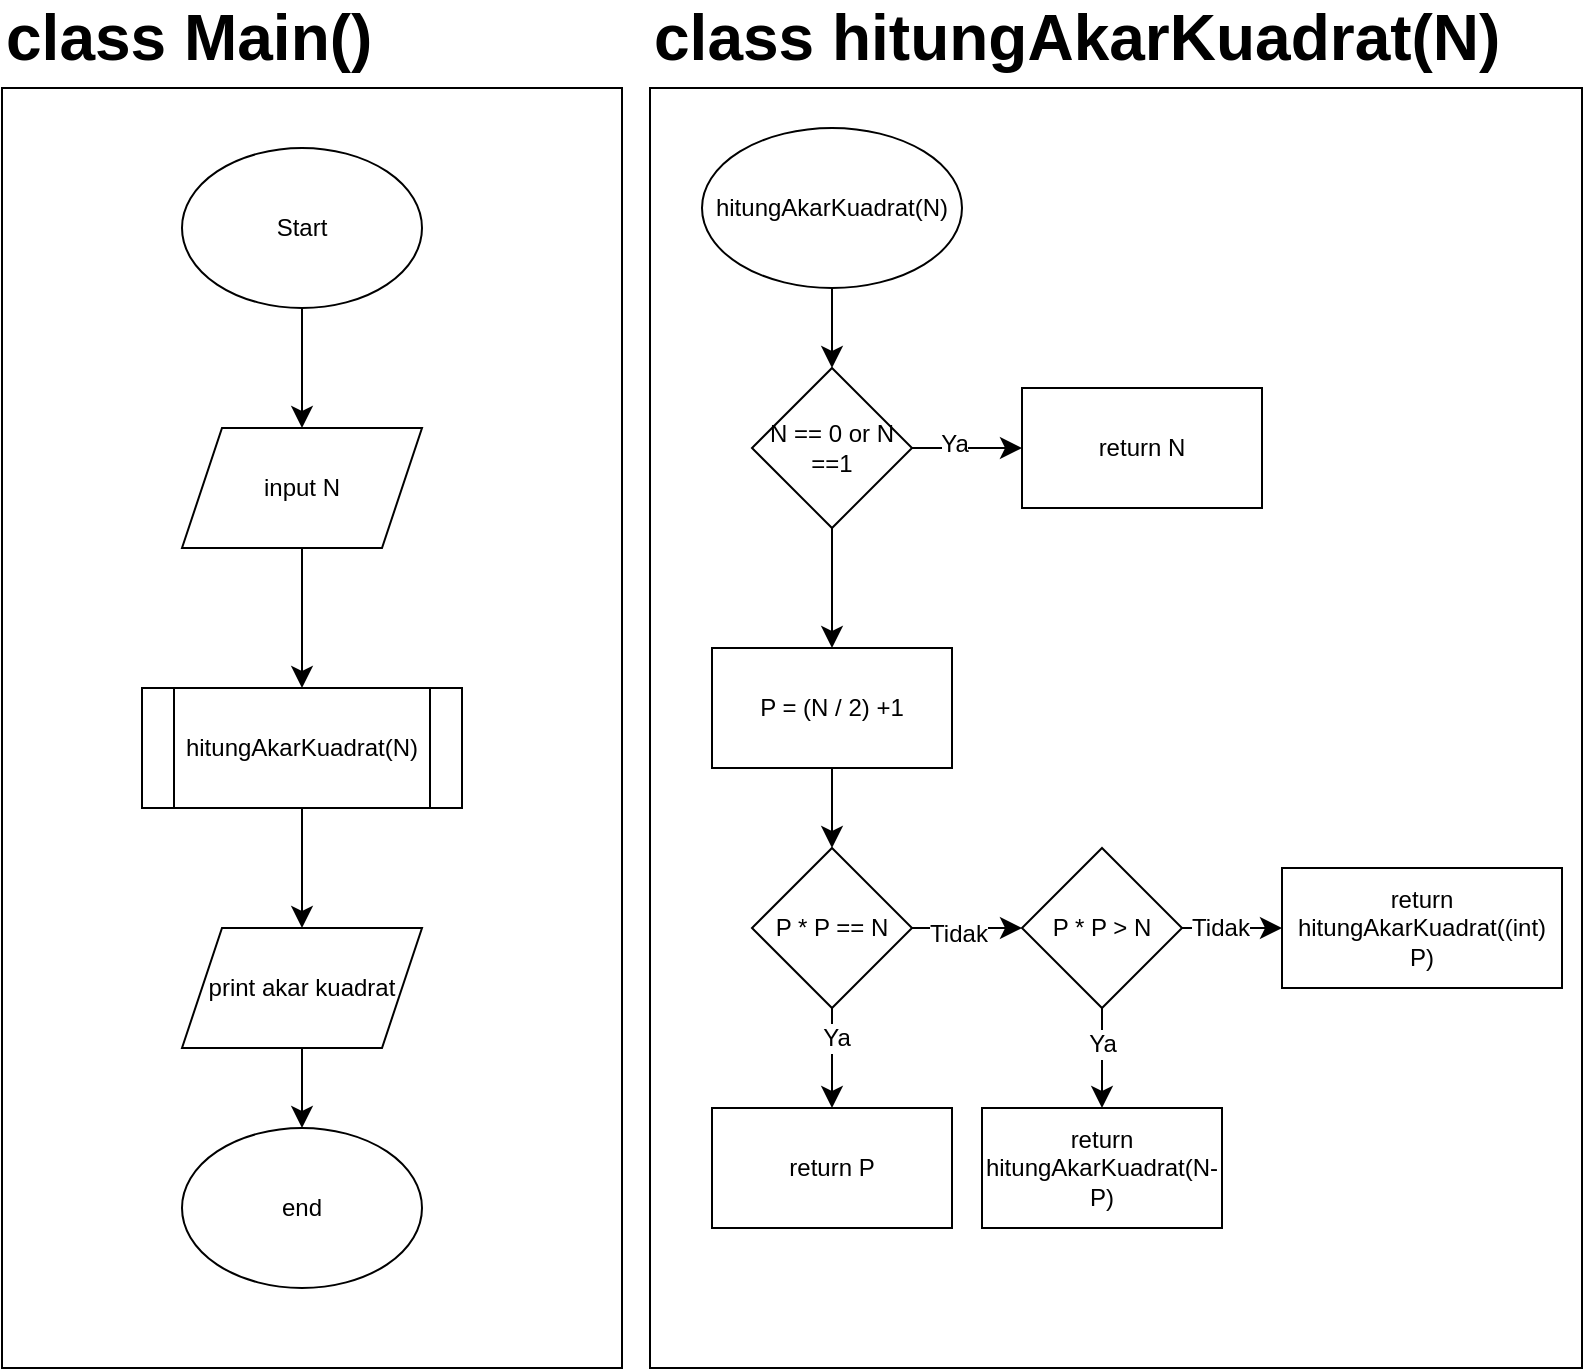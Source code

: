 <mxfile version="24.0.2" type="device">
  <diagram id="C5RBs43oDa-KdzZeNtuy" name="Page-1">
    <mxGraphModel dx="1480" dy="1884" grid="1" gridSize="10" guides="1" tooltips="1" connect="1" arrows="1" fold="1" page="1" pageScale="1" pageWidth="827" pageHeight="1169" math="0" shadow="0">
      <root>
        <mxCell id="WIyWlLk6GJQsqaUBKTNV-0" />
        <mxCell id="WIyWlLk6GJQsqaUBKTNV-1" parent="WIyWlLk6GJQsqaUBKTNV-0" />
        <mxCell id="NgESMKOrmig5vyjbEju0-39" value="" style="group" vertex="1" connectable="0" parent="WIyWlLk6GJQsqaUBKTNV-1">
          <mxGeometry x="30" y="40" width="310" height="680" as="geometry" />
        </mxCell>
        <mxCell id="NgESMKOrmig5vyjbEju0-9" value="" style="rounded=0;whiteSpace=wrap;html=1;fillColor=none;container=0;" vertex="1" parent="NgESMKOrmig5vyjbEju0-39">
          <mxGeometry y="40" width="310" height="640" as="geometry" />
        </mxCell>
        <mxCell id="NgESMKOrmig5vyjbEju0-11" value="&lt;font style=&quot;font-size: 32px;&quot;&gt;&lt;b style=&quot;font-size: 32px;&quot;&gt;class Main()&lt;/b&gt;&lt;/font&gt;" style="text;html=1;align=left;verticalAlign=middle;whiteSpace=wrap;rounded=0;fontSize=32;container=0;" vertex="1" parent="NgESMKOrmig5vyjbEju0-39">
          <mxGeometry width="220" height="30" as="geometry" />
        </mxCell>
        <mxCell id="NgESMKOrmig5vyjbEju0-2" style="edgeStyle=none;curved=1;rounded=0;orthogonalLoop=1;jettySize=auto;html=1;entryX=0.5;entryY=0;entryDx=0;entryDy=0;fontSize=12;startSize=8;endSize=8;" edge="1" parent="NgESMKOrmig5vyjbEju0-39" source="NgESMKOrmig5vyjbEju0-0" target="NgESMKOrmig5vyjbEju0-1">
          <mxGeometry relative="1" as="geometry" />
        </mxCell>
        <mxCell id="NgESMKOrmig5vyjbEju0-0" value="Start" style="ellipse;whiteSpace=wrap;html=1;container=0;" vertex="1" parent="NgESMKOrmig5vyjbEju0-39">
          <mxGeometry x="90" y="70" width="120" height="80" as="geometry" />
        </mxCell>
        <mxCell id="NgESMKOrmig5vyjbEju0-4" style="edgeStyle=none;curved=1;rounded=0;orthogonalLoop=1;jettySize=auto;html=1;entryX=0.5;entryY=0;entryDx=0;entryDy=0;fontSize=12;startSize=8;endSize=8;" edge="1" parent="NgESMKOrmig5vyjbEju0-39" source="NgESMKOrmig5vyjbEju0-1" target="NgESMKOrmig5vyjbEju0-3">
          <mxGeometry relative="1" as="geometry" />
        </mxCell>
        <mxCell id="NgESMKOrmig5vyjbEju0-1" value="input N" style="shape=parallelogram;perimeter=parallelogramPerimeter;whiteSpace=wrap;html=1;fixedSize=1;container=0;" vertex="1" parent="NgESMKOrmig5vyjbEju0-39">
          <mxGeometry x="90" y="210" width="120" height="60" as="geometry" />
        </mxCell>
        <mxCell id="NgESMKOrmig5vyjbEju0-6" style="edgeStyle=none;curved=1;rounded=0;orthogonalLoop=1;jettySize=auto;html=1;entryX=0.5;entryY=0;entryDx=0;entryDy=0;fontSize=12;startSize=8;endSize=8;" edge="1" parent="NgESMKOrmig5vyjbEju0-39" source="NgESMKOrmig5vyjbEju0-3" target="NgESMKOrmig5vyjbEju0-5">
          <mxGeometry relative="1" as="geometry" />
        </mxCell>
        <mxCell id="NgESMKOrmig5vyjbEju0-3" value="hitungAkarKuadrat(N)" style="shape=process;whiteSpace=wrap;html=1;backgroundOutline=1;container=0;" vertex="1" parent="NgESMKOrmig5vyjbEju0-39">
          <mxGeometry x="70" y="340" width="160" height="60" as="geometry" />
        </mxCell>
        <mxCell id="NgESMKOrmig5vyjbEju0-8" style="edgeStyle=none;curved=1;rounded=0;orthogonalLoop=1;jettySize=auto;html=1;fontSize=12;startSize=8;endSize=8;" edge="1" parent="NgESMKOrmig5vyjbEju0-39" source="NgESMKOrmig5vyjbEju0-5" target="NgESMKOrmig5vyjbEju0-7">
          <mxGeometry relative="1" as="geometry" />
        </mxCell>
        <mxCell id="NgESMKOrmig5vyjbEju0-5" value="print akar kuadrat" style="shape=parallelogram;perimeter=parallelogramPerimeter;whiteSpace=wrap;html=1;fixedSize=1;container=0;" vertex="1" parent="NgESMKOrmig5vyjbEju0-39">
          <mxGeometry x="90" y="460" width="120" height="60" as="geometry" />
        </mxCell>
        <mxCell id="NgESMKOrmig5vyjbEju0-7" value="end" style="ellipse;whiteSpace=wrap;html=1;container=0;" vertex="1" parent="NgESMKOrmig5vyjbEju0-39">
          <mxGeometry x="90" y="560" width="120" height="80" as="geometry" />
        </mxCell>
        <mxCell id="NgESMKOrmig5vyjbEju0-40" value="" style="group" vertex="1" connectable="0" parent="WIyWlLk6GJQsqaUBKTNV-1">
          <mxGeometry x="354" y="40" width="466" height="680" as="geometry" />
        </mxCell>
        <mxCell id="NgESMKOrmig5vyjbEju0-15" style="edgeStyle=none;curved=1;rounded=0;orthogonalLoop=1;jettySize=auto;html=1;entryX=0.5;entryY=0;entryDx=0;entryDy=0;fontSize=12;startSize=8;endSize=8;" edge="1" parent="NgESMKOrmig5vyjbEju0-40" source="NgESMKOrmig5vyjbEju0-13" target="NgESMKOrmig5vyjbEju0-14">
          <mxGeometry relative="1" as="geometry" />
        </mxCell>
        <mxCell id="NgESMKOrmig5vyjbEju0-13" value="hitungAkarKuadrat(N)" style="ellipse;whiteSpace=wrap;html=1;" vertex="1" parent="NgESMKOrmig5vyjbEju0-40">
          <mxGeometry x="26" y="60" width="130" height="80" as="geometry" />
        </mxCell>
        <mxCell id="NgESMKOrmig5vyjbEju0-17" style="edgeStyle=none;curved=1;rounded=0;orthogonalLoop=1;jettySize=auto;html=1;entryX=0;entryY=0.5;entryDx=0;entryDy=0;fontSize=12;startSize=8;endSize=8;" edge="1" parent="NgESMKOrmig5vyjbEju0-40" source="NgESMKOrmig5vyjbEju0-14" target="NgESMKOrmig5vyjbEju0-16">
          <mxGeometry relative="1" as="geometry" />
        </mxCell>
        <mxCell id="NgESMKOrmig5vyjbEju0-18" value="Ya" style="edgeLabel;html=1;align=center;verticalAlign=middle;resizable=0;points=[];fontSize=12;" vertex="1" connectable="0" parent="NgESMKOrmig5vyjbEju0-17">
          <mxGeometry x="-0.262" y="2" relative="1" as="geometry">
            <mxPoint as="offset" />
          </mxGeometry>
        </mxCell>
        <mxCell id="NgESMKOrmig5vyjbEju0-20" style="edgeStyle=none;curved=1;rounded=0;orthogonalLoop=1;jettySize=auto;html=1;entryX=0.5;entryY=0;entryDx=0;entryDy=0;fontSize=12;startSize=8;endSize=8;" edge="1" parent="NgESMKOrmig5vyjbEju0-40" source="NgESMKOrmig5vyjbEju0-14" target="NgESMKOrmig5vyjbEju0-19">
          <mxGeometry relative="1" as="geometry" />
        </mxCell>
        <mxCell id="NgESMKOrmig5vyjbEju0-14" value="N == 0 or N ==1" style="rhombus;whiteSpace=wrap;html=1;" vertex="1" parent="NgESMKOrmig5vyjbEju0-40">
          <mxGeometry x="51" y="180" width="80" height="80" as="geometry" />
        </mxCell>
        <mxCell id="NgESMKOrmig5vyjbEju0-16" value="return N" style="rounded=0;whiteSpace=wrap;html=1;" vertex="1" parent="NgESMKOrmig5vyjbEju0-40">
          <mxGeometry x="186" y="190" width="120" height="60" as="geometry" />
        </mxCell>
        <mxCell id="NgESMKOrmig5vyjbEju0-22" style="edgeStyle=none;curved=1;rounded=0;orthogonalLoop=1;jettySize=auto;html=1;entryX=0.5;entryY=0;entryDx=0;entryDy=0;fontSize=12;startSize=8;endSize=8;" edge="1" parent="NgESMKOrmig5vyjbEju0-40" source="NgESMKOrmig5vyjbEju0-19" target="NgESMKOrmig5vyjbEju0-21">
          <mxGeometry relative="1" as="geometry" />
        </mxCell>
        <mxCell id="NgESMKOrmig5vyjbEju0-19" value="P = (N / 2) +1" style="rounded=0;whiteSpace=wrap;html=1;" vertex="1" parent="NgESMKOrmig5vyjbEju0-40">
          <mxGeometry x="31" y="320" width="120" height="60" as="geometry" />
        </mxCell>
        <mxCell id="NgESMKOrmig5vyjbEju0-24" style="edgeStyle=none;curved=1;rounded=0;orthogonalLoop=1;jettySize=auto;html=1;fontSize=12;startSize=8;endSize=8;" edge="1" parent="NgESMKOrmig5vyjbEju0-40" source="NgESMKOrmig5vyjbEju0-21" target="NgESMKOrmig5vyjbEju0-23">
          <mxGeometry relative="1" as="geometry" />
        </mxCell>
        <mxCell id="NgESMKOrmig5vyjbEju0-25" value="Ya" style="edgeLabel;html=1;align=center;verticalAlign=middle;resizable=0;points=[];fontSize=12;" vertex="1" connectable="0" parent="NgESMKOrmig5vyjbEju0-24">
          <mxGeometry x="-0.411" y="2" relative="1" as="geometry">
            <mxPoint as="offset" />
          </mxGeometry>
        </mxCell>
        <mxCell id="NgESMKOrmig5vyjbEju0-27" value="" style="edgeStyle=none;curved=1;rounded=0;orthogonalLoop=1;jettySize=auto;html=1;fontSize=12;startSize=8;endSize=8;" edge="1" parent="NgESMKOrmig5vyjbEju0-40" source="NgESMKOrmig5vyjbEju0-21" target="NgESMKOrmig5vyjbEju0-26">
          <mxGeometry relative="1" as="geometry" />
        </mxCell>
        <mxCell id="NgESMKOrmig5vyjbEju0-28" value="Tidak" style="edgeLabel;html=1;align=center;verticalAlign=middle;resizable=0;points=[];fontSize=12;" vertex="1" connectable="0" parent="NgESMKOrmig5vyjbEju0-27">
          <mxGeometry x="0.119" y="-3" relative="1" as="geometry">
            <mxPoint x="-8" as="offset" />
          </mxGeometry>
        </mxCell>
        <mxCell id="NgESMKOrmig5vyjbEju0-21" value="P * P == N" style="rhombus;whiteSpace=wrap;html=1;" vertex="1" parent="NgESMKOrmig5vyjbEju0-40">
          <mxGeometry x="51" y="420" width="80" height="80" as="geometry" />
        </mxCell>
        <mxCell id="NgESMKOrmig5vyjbEju0-23" value="return P" style="rounded=0;whiteSpace=wrap;html=1;" vertex="1" parent="NgESMKOrmig5vyjbEju0-40">
          <mxGeometry x="31" y="550" width="120" height="60" as="geometry" />
        </mxCell>
        <mxCell id="NgESMKOrmig5vyjbEju0-30" value="" style="edgeStyle=none;curved=1;rounded=0;orthogonalLoop=1;jettySize=auto;html=1;fontSize=12;startSize=8;endSize=8;" edge="1" parent="NgESMKOrmig5vyjbEju0-40" source="NgESMKOrmig5vyjbEju0-26" target="NgESMKOrmig5vyjbEju0-29">
          <mxGeometry relative="1" as="geometry" />
        </mxCell>
        <mxCell id="NgESMKOrmig5vyjbEju0-31" value="Ya" style="edgeLabel;html=1;align=center;verticalAlign=middle;resizable=0;points=[];fontSize=12;" vertex="1" connectable="0" parent="NgESMKOrmig5vyjbEju0-30">
          <mxGeometry x="-0.275" relative="1" as="geometry">
            <mxPoint as="offset" />
          </mxGeometry>
        </mxCell>
        <mxCell id="NgESMKOrmig5vyjbEju0-35" value="" style="edgeStyle=none;curved=1;rounded=0;orthogonalLoop=1;jettySize=auto;html=1;fontSize=12;startSize=8;endSize=8;" edge="1" parent="NgESMKOrmig5vyjbEju0-40" source="NgESMKOrmig5vyjbEju0-26" target="NgESMKOrmig5vyjbEju0-34">
          <mxGeometry relative="1" as="geometry" />
        </mxCell>
        <mxCell id="NgESMKOrmig5vyjbEju0-36" value="Tidak" style="edgeLabel;html=1;align=center;verticalAlign=middle;resizable=0;points=[];fontSize=12;" vertex="1" connectable="0" parent="NgESMKOrmig5vyjbEju0-35">
          <mxGeometry x="-0.52" relative="1" as="geometry">
            <mxPoint x="7" as="offset" />
          </mxGeometry>
        </mxCell>
        <mxCell id="NgESMKOrmig5vyjbEju0-26" value="P * P &amp;gt; N" style="rhombus;whiteSpace=wrap;html=1;" vertex="1" parent="NgESMKOrmig5vyjbEju0-40">
          <mxGeometry x="186" y="420" width="80" height="80" as="geometry" />
        </mxCell>
        <mxCell id="NgESMKOrmig5vyjbEju0-29" value="return hitungAkarKuadrat(N-P)" style="whiteSpace=wrap;html=1;" vertex="1" parent="NgESMKOrmig5vyjbEju0-40">
          <mxGeometry x="166" y="550" width="120" height="60" as="geometry" />
        </mxCell>
        <mxCell id="NgESMKOrmig5vyjbEju0-34" value="return hitungAkarKuadrat((int) P)" style="whiteSpace=wrap;html=1;" vertex="1" parent="NgESMKOrmig5vyjbEju0-40">
          <mxGeometry x="316" y="430" width="140" height="60" as="geometry" />
        </mxCell>
        <mxCell id="NgESMKOrmig5vyjbEju0-37" value="" style="rounded=0;whiteSpace=wrap;html=1;fillColor=none;" vertex="1" parent="NgESMKOrmig5vyjbEju0-40">
          <mxGeometry y="40" width="466" height="640" as="geometry" />
        </mxCell>
        <mxCell id="NgESMKOrmig5vyjbEju0-38" value="&lt;font style=&quot;font-size: 32px;&quot;&gt;&lt;b style=&quot;font-size: 32px;&quot;&gt;class hitungAkarKuadrat(N)&lt;/b&gt;&lt;/font&gt;" style="text;html=1;align=left;verticalAlign=middle;whiteSpace=wrap;rounded=0;fontSize=32;container=0;" vertex="1" parent="NgESMKOrmig5vyjbEju0-40">
          <mxGeometry width="446" height="30" as="geometry" />
        </mxCell>
      </root>
    </mxGraphModel>
  </diagram>
</mxfile>
